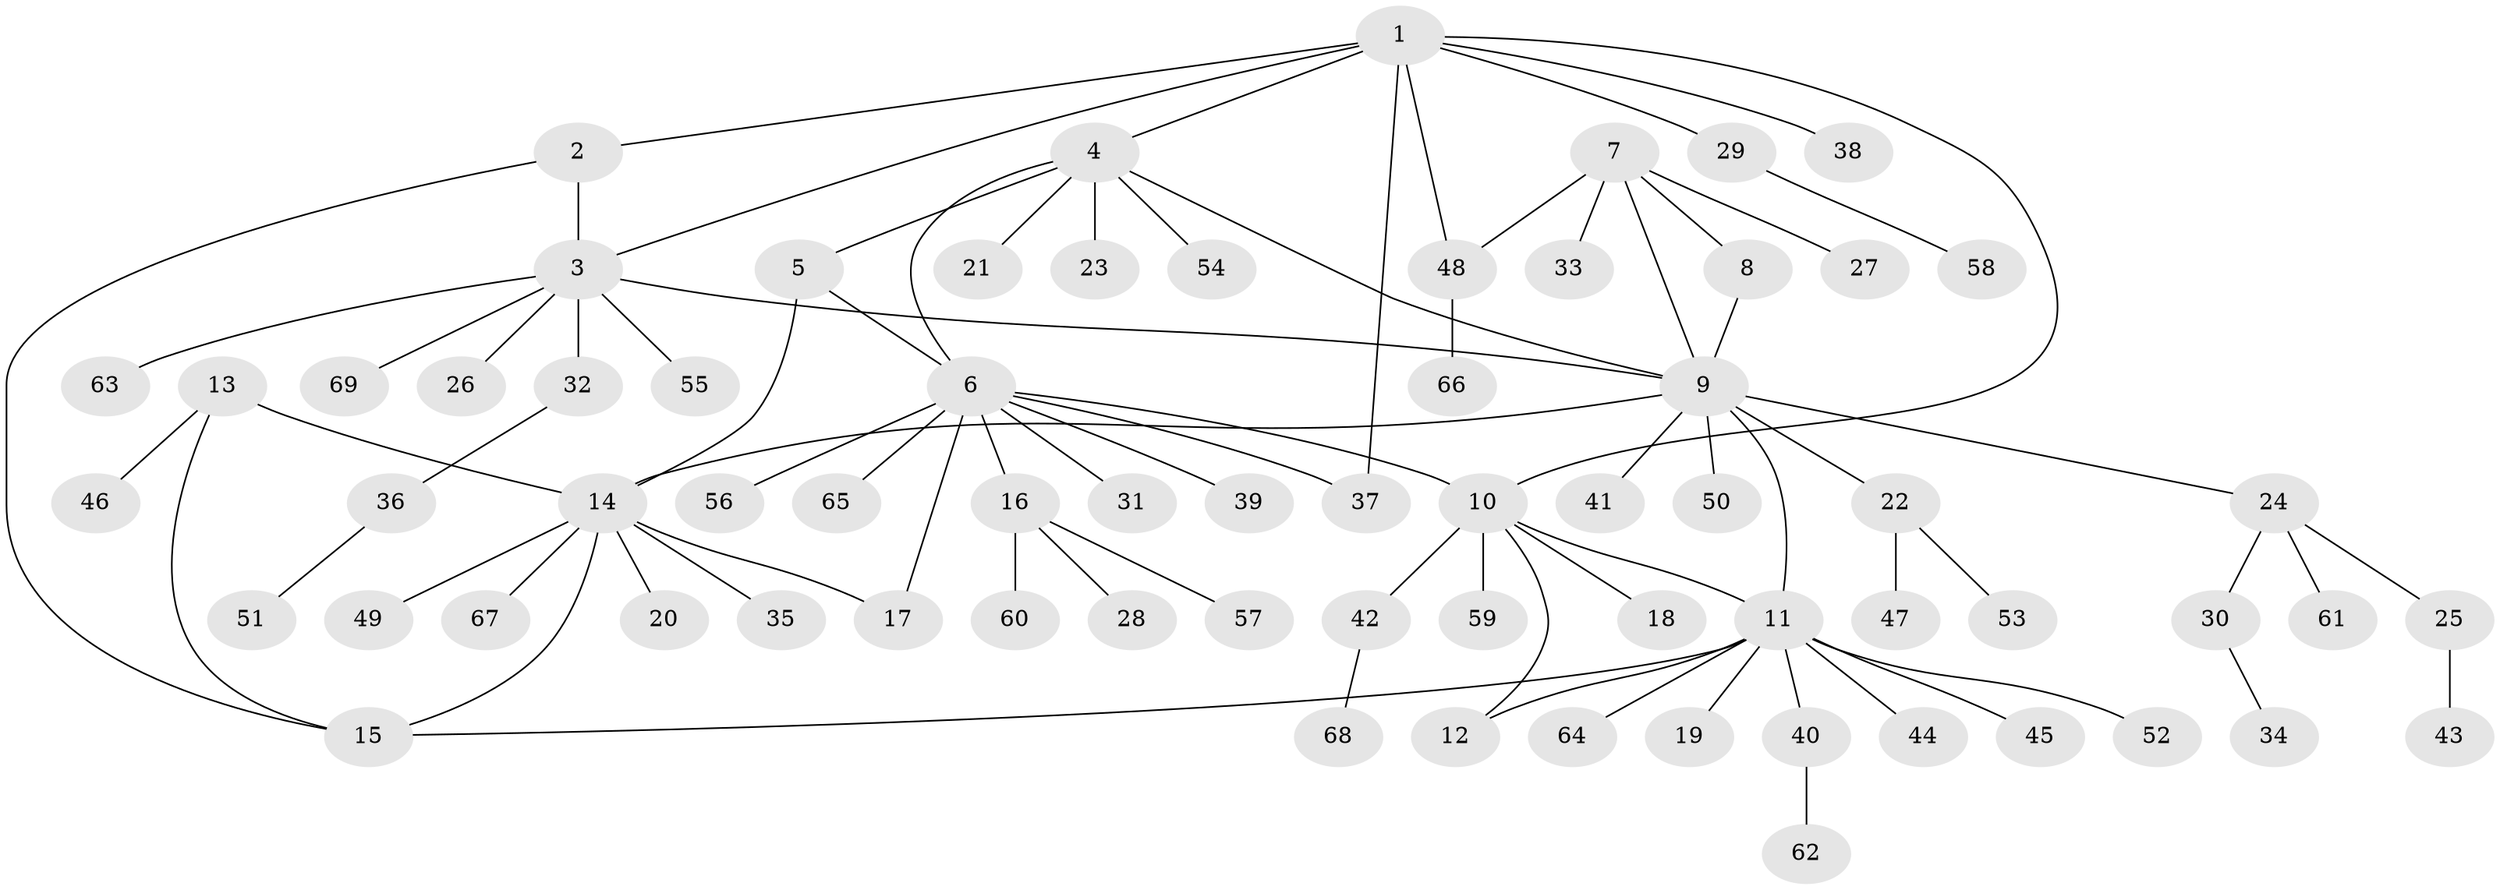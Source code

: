 // coarse degree distribution, {8: 0.08163265306122448, 5: 0.02040816326530612, 7: 0.04081632653061224, 4: 0.04081632653061224, 6: 0.02040816326530612, 9: 0.02040816326530612, 2: 0.12244897959183673, 3: 0.02040816326530612, 1: 0.6326530612244898}
// Generated by graph-tools (version 1.1) at 2025/52/02/27/25 19:52:21]
// undirected, 69 vertices, 82 edges
graph export_dot {
graph [start="1"]
  node [color=gray90,style=filled];
  1;
  2;
  3;
  4;
  5;
  6;
  7;
  8;
  9;
  10;
  11;
  12;
  13;
  14;
  15;
  16;
  17;
  18;
  19;
  20;
  21;
  22;
  23;
  24;
  25;
  26;
  27;
  28;
  29;
  30;
  31;
  32;
  33;
  34;
  35;
  36;
  37;
  38;
  39;
  40;
  41;
  42;
  43;
  44;
  45;
  46;
  47;
  48;
  49;
  50;
  51;
  52;
  53;
  54;
  55;
  56;
  57;
  58;
  59;
  60;
  61;
  62;
  63;
  64;
  65;
  66;
  67;
  68;
  69;
  1 -- 2;
  1 -- 3;
  1 -- 4;
  1 -- 10;
  1 -- 29;
  1 -- 37;
  1 -- 38;
  1 -- 48;
  2 -- 3;
  2 -- 15;
  3 -- 9;
  3 -- 26;
  3 -- 32;
  3 -- 55;
  3 -- 63;
  3 -- 69;
  4 -- 5;
  4 -- 6;
  4 -- 9;
  4 -- 21;
  4 -- 23;
  4 -- 54;
  5 -- 6;
  5 -- 14;
  6 -- 10;
  6 -- 16;
  6 -- 17;
  6 -- 31;
  6 -- 37;
  6 -- 39;
  6 -- 56;
  6 -- 65;
  7 -- 8;
  7 -- 9;
  7 -- 27;
  7 -- 33;
  7 -- 48;
  8 -- 9;
  9 -- 11;
  9 -- 14;
  9 -- 22;
  9 -- 24;
  9 -- 41;
  9 -- 50;
  10 -- 11;
  10 -- 12;
  10 -- 18;
  10 -- 42;
  10 -- 59;
  11 -- 12;
  11 -- 15;
  11 -- 19;
  11 -- 40;
  11 -- 44;
  11 -- 45;
  11 -- 52;
  11 -- 64;
  13 -- 14;
  13 -- 15;
  13 -- 46;
  14 -- 15;
  14 -- 17;
  14 -- 20;
  14 -- 35;
  14 -- 49;
  14 -- 67;
  16 -- 28;
  16 -- 57;
  16 -- 60;
  22 -- 47;
  22 -- 53;
  24 -- 25;
  24 -- 30;
  24 -- 61;
  25 -- 43;
  29 -- 58;
  30 -- 34;
  32 -- 36;
  36 -- 51;
  40 -- 62;
  42 -- 68;
  48 -- 66;
}
